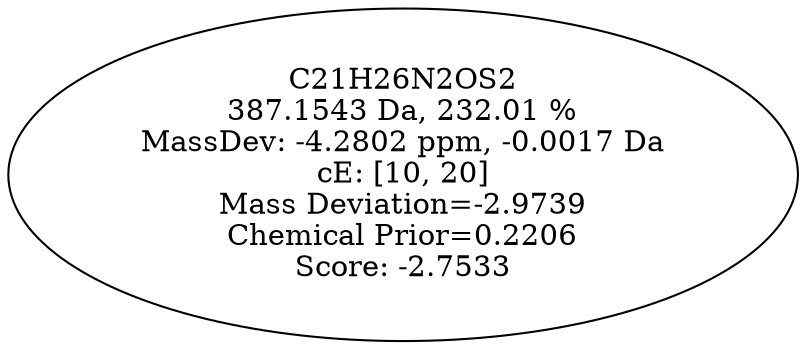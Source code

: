 strict digraph {
v1 [label="C21H26N2OS2\n387.1543 Da, 232.01 %\nMassDev: -4.2802 ppm, -0.0017 Da\ncE: [10, 20]\nMass Deviation=-2.9739\nChemical Prior=0.2206\nScore: -2.7533"];
}